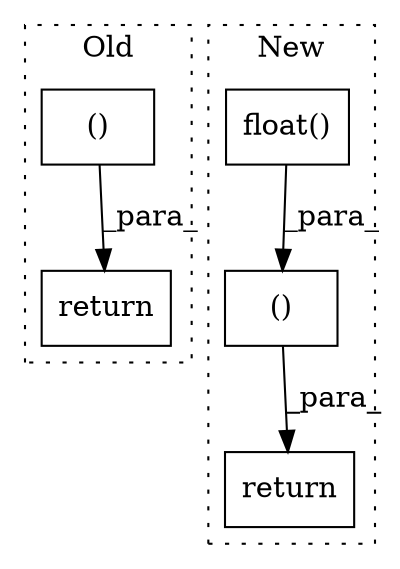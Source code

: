 digraph G {
subgraph cluster0 {
1 [label="()" a="54" s="9553" l="4" shape="box"];
4 [label="return" a="93" s="9537" l="7" shape="box"];
label = "Old";
style="dotted";
}
subgraph cluster1 {
2 [label="float()" a="75" s="9364" l="30" shape="box"];
3 [label="()" a="54" s="9394" l="7" shape="box"];
5 [label="return" a="93" s="9357" l="7" shape="box"];
label = "New";
style="dotted";
}
1 -> 4 [label="_para_"];
2 -> 3 [label="_para_"];
3 -> 5 [label="_para_"];
}